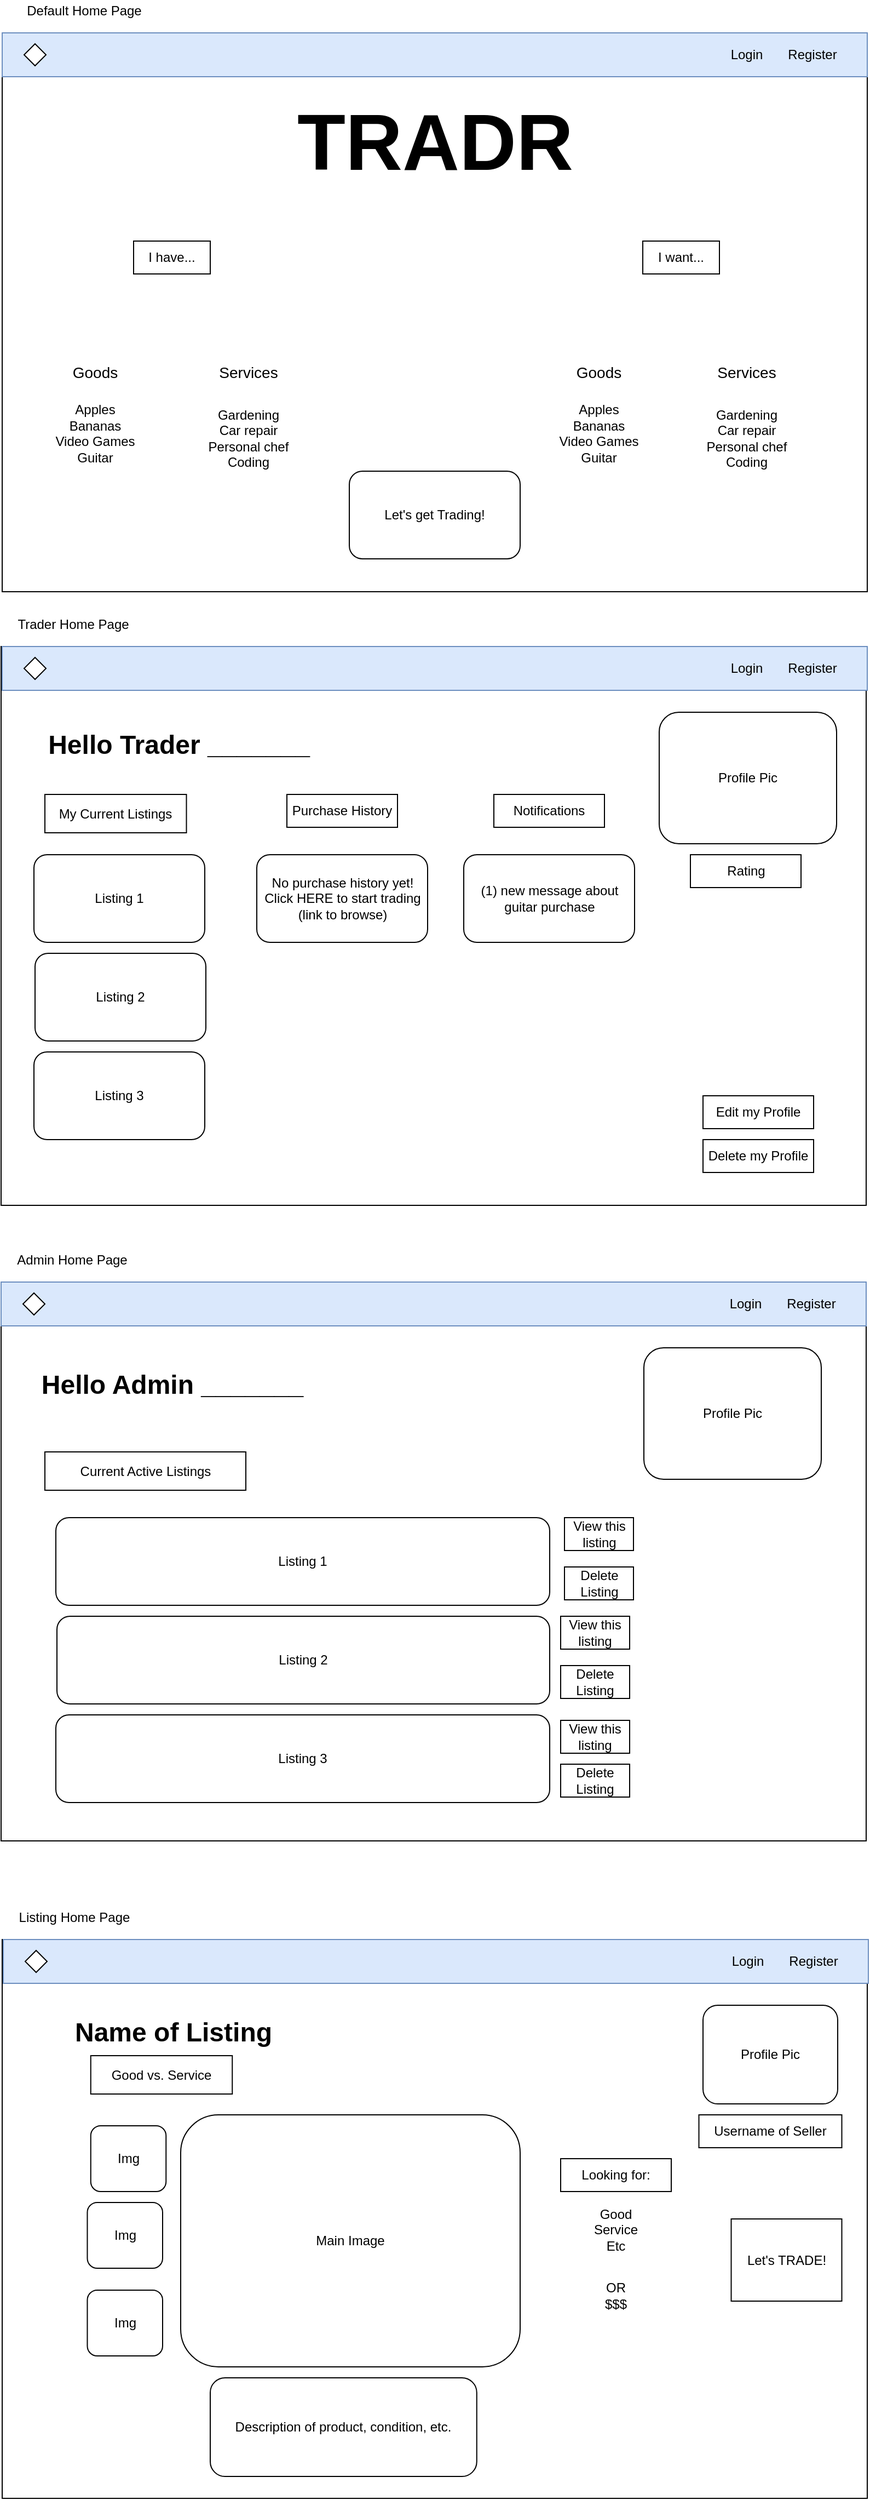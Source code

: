 <mxfile version="13.5.8" type="github">
  <diagram id="883TAdTjEnozO-CosXGU" name="Page-1">
    <mxGraphModel dx="1422" dy="1937" grid="1" gridSize="10" guides="1" tooltips="1" connect="1" arrows="1" fold="1" page="1" pageScale="1" pageWidth="827" pageHeight="1169" math="0" shadow="0">
      <root>
        <mxCell id="0" />
        <mxCell id="1" parent="0" />
        <mxCell id="oTMobL77kvP01hf4ct_w-1" value="" style="rounded=0;whiteSpace=wrap;html=1;" vertex="1" parent="1">
          <mxGeometry x="20" y="-110" width="790" height="510" as="geometry" />
        </mxCell>
        <mxCell id="oTMobL77kvP01hf4ct_w-2" value="&lt;font style=&quot;font-size: 72px&quot;&gt;TRADR&lt;/font&gt;" style="text;strokeColor=none;fillColor=none;html=1;fontSize=24;fontStyle=1;verticalAlign=middle;align=center;" vertex="1" parent="1">
          <mxGeometry x="260" y="-70" width="310" height="120" as="geometry" />
        </mxCell>
        <mxCell id="oTMobL77kvP01hf4ct_w-4" value="" style="rounded=0;whiteSpace=wrap;html=1;fillColor=#dae8fc;strokeColor=#6c8ebf;" vertex="1" parent="1">
          <mxGeometry x="20" y="-110" width="790" height="40" as="geometry" />
        </mxCell>
        <mxCell id="oTMobL77kvP01hf4ct_w-6" value="Register" style="text;html=1;strokeColor=none;fillColor=none;align=center;verticalAlign=middle;whiteSpace=wrap;rounded=0;" vertex="1" parent="1">
          <mxGeometry x="740" y="-100" width="40" height="20" as="geometry" />
        </mxCell>
        <mxCell id="oTMobL77kvP01hf4ct_w-8" value="Login" style="text;html=1;strokeColor=none;fillColor=none;align=center;verticalAlign=middle;whiteSpace=wrap;rounded=0;" vertex="1" parent="1">
          <mxGeometry x="680" y="-100" width="40" height="20" as="geometry" />
        </mxCell>
        <mxCell id="oTMobL77kvP01hf4ct_w-10" value="" style="rhombus;whiteSpace=wrap;html=1;" vertex="1" parent="1">
          <mxGeometry x="40" y="-100" width="20" height="20" as="geometry" />
        </mxCell>
        <mxCell id="oTMobL77kvP01hf4ct_w-11" value="Let&#39;s get Trading!" style="rounded=1;whiteSpace=wrap;html=1;" vertex="1" parent="1">
          <mxGeometry x="337" y="290" width="156" height="80" as="geometry" />
        </mxCell>
        <mxCell id="oTMobL77kvP01hf4ct_w-12" value="I have..." style="rounded=0;whiteSpace=wrap;html=1;" vertex="1" parent="1">
          <mxGeometry x="140" y="80" width="70" height="30" as="geometry" />
        </mxCell>
        <mxCell id="oTMobL77kvP01hf4ct_w-13" value="I want..." style="rounded=0;whiteSpace=wrap;html=1;" vertex="1" parent="1">
          <mxGeometry x="605" y="80" width="70" height="30" as="geometry" />
        </mxCell>
        <mxCell id="oTMobL77kvP01hf4ct_w-15" value="&lt;font style=&quot;font-size: 14px&quot;&gt;Goods&lt;/font&gt;" style="text;html=1;strokeColor=none;fillColor=none;align=center;verticalAlign=middle;whiteSpace=wrap;rounded=0;" vertex="1" parent="1">
          <mxGeometry x="80" y="190" width="50" height="20" as="geometry" />
        </mxCell>
        <mxCell id="oTMobL77kvP01hf4ct_w-16" value="&lt;font style=&quot;font-size: 14px&quot;&gt;Goods&lt;/font&gt;" style="text;html=1;strokeColor=none;fillColor=none;align=center;verticalAlign=middle;whiteSpace=wrap;rounded=0;" vertex="1" parent="1">
          <mxGeometry x="540" y="190" width="50" height="20" as="geometry" />
        </mxCell>
        <mxCell id="oTMobL77kvP01hf4ct_w-17" value="&lt;font style=&quot;font-size: 14px&quot;&gt;Services&lt;/font&gt;" style="text;html=1;strokeColor=none;fillColor=none;align=center;verticalAlign=middle;whiteSpace=wrap;rounded=0;" vertex="1" parent="1">
          <mxGeometry x="220" y="190" width="50" height="20" as="geometry" />
        </mxCell>
        <mxCell id="oTMobL77kvP01hf4ct_w-18" value="&lt;font style=&quot;font-size: 14px&quot;&gt;Services&lt;/font&gt;" style="text;html=1;strokeColor=none;fillColor=none;align=center;verticalAlign=middle;whiteSpace=wrap;rounded=0;" vertex="1" parent="1">
          <mxGeometry x="675" y="190" width="50" height="20" as="geometry" />
        </mxCell>
        <mxCell id="oTMobL77kvP01hf4ct_w-19" value="&lt;div&gt;Apples&lt;/div&gt;&lt;div&gt;Bananas&lt;/div&gt;&lt;div&gt;Video Games&lt;/div&gt;&lt;div&gt;Guitar&lt;/div&gt;&lt;div&gt;&lt;br&gt;&lt;/div&gt;&lt;div&gt;&lt;br&gt;&lt;/div&gt;" style="text;html=1;strokeColor=none;fillColor=none;align=center;verticalAlign=middle;whiteSpace=wrap;rounded=0;" vertex="1" parent="1">
          <mxGeometry x="50" y="220" width="110" height="100" as="geometry" />
        </mxCell>
        <mxCell id="oTMobL77kvP01hf4ct_w-20" value="&lt;div&gt;Apples&lt;/div&gt;&lt;div&gt;Bananas&lt;/div&gt;&lt;div&gt;Video Games&lt;/div&gt;&lt;div&gt;Guitar&lt;/div&gt;&lt;div&gt;&lt;br&gt;&lt;/div&gt;&lt;div&gt;&lt;br&gt;&lt;/div&gt;" style="text;html=1;strokeColor=none;fillColor=none;align=center;verticalAlign=middle;whiteSpace=wrap;rounded=0;" vertex="1" parent="1">
          <mxGeometry x="510" y="220" width="110" height="100" as="geometry" />
        </mxCell>
        <mxCell id="oTMobL77kvP01hf4ct_w-21" value="&lt;div&gt;Gardening&lt;/div&gt;&lt;div&gt;Car repair&lt;/div&gt;&lt;div&gt;Personal chef&lt;/div&gt;&lt;div&gt;Coding&lt;br&gt;&lt;/div&gt;" style="text;html=1;strokeColor=none;fillColor=none;align=center;verticalAlign=middle;whiteSpace=wrap;rounded=0;" vertex="1" parent="1">
          <mxGeometry x="190" y="210" width="110" height="100" as="geometry" />
        </mxCell>
        <mxCell id="oTMobL77kvP01hf4ct_w-22" value="&lt;div&gt;Gardening&lt;/div&gt;&lt;div&gt;Car repair&lt;/div&gt;&lt;div&gt;Personal chef&lt;/div&gt;&lt;div&gt;Coding&lt;br&gt;&lt;/div&gt;" style="text;html=1;strokeColor=none;fillColor=none;align=center;verticalAlign=middle;whiteSpace=wrap;rounded=0;" vertex="1" parent="1">
          <mxGeometry x="645" y="210" width="110" height="100" as="geometry" />
        </mxCell>
        <mxCell id="oTMobL77kvP01hf4ct_w-24" value="" style="rounded=0;whiteSpace=wrap;html=1;" vertex="1" parent="1">
          <mxGeometry x="19" y="450" width="790" height="510" as="geometry" />
        </mxCell>
        <mxCell id="oTMobL77kvP01hf4ct_w-25" value="Hello Trader _______" style="text;strokeColor=none;fillColor=none;html=1;fontSize=24;fontStyle=1;verticalAlign=middle;align=center;" vertex="1" parent="1">
          <mxGeometry x="26" y="495" width="310" height="90" as="geometry" />
        </mxCell>
        <mxCell id="oTMobL77kvP01hf4ct_w-26" value="" style="rounded=0;whiteSpace=wrap;html=1;fillColor=#dae8fc;strokeColor=#6c8ebf;" vertex="1" parent="1">
          <mxGeometry x="20" y="450" width="790" height="40" as="geometry" />
        </mxCell>
        <mxCell id="oTMobL77kvP01hf4ct_w-27" value="Register" style="text;html=1;strokeColor=none;fillColor=none;align=center;verticalAlign=middle;whiteSpace=wrap;rounded=0;" vertex="1" parent="1">
          <mxGeometry x="740" y="460" width="40" height="20" as="geometry" />
        </mxCell>
        <mxCell id="oTMobL77kvP01hf4ct_w-28" value="Login" style="text;html=1;strokeColor=none;fillColor=none;align=center;verticalAlign=middle;whiteSpace=wrap;rounded=0;" vertex="1" parent="1">
          <mxGeometry x="680" y="460" width="40" height="20" as="geometry" />
        </mxCell>
        <mxCell id="oTMobL77kvP01hf4ct_w-29" value="" style="rhombus;whiteSpace=wrap;html=1;" vertex="1" parent="1">
          <mxGeometry x="40" y="460" width="20" height="20" as="geometry" />
        </mxCell>
        <mxCell id="oTMobL77kvP01hf4ct_w-30" value="Profile Pic" style="rounded=1;whiteSpace=wrap;html=1;" vertex="1" parent="1">
          <mxGeometry x="620" y="510" width="162" height="120" as="geometry" />
        </mxCell>
        <mxCell id="oTMobL77kvP01hf4ct_w-31" value="Purchase History" style="rounded=0;whiteSpace=wrap;html=1;" vertex="1" parent="1">
          <mxGeometry x="280" y="585" width="101" height="30" as="geometry" />
        </mxCell>
        <mxCell id="oTMobL77kvP01hf4ct_w-32" value="My Current Listings" style="rounded=0;whiteSpace=wrap;html=1;" vertex="1" parent="1">
          <mxGeometry x="59" y="585" width="129.25" height="35" as="geometry" />
        </mxCell>
        <mxCell id="oTMobL77kvP01hf4ct_w-41" value="Default Home Page" style="text;html=1;strokeColor=none;fillColor=none;align=center;verticalAlign=middle;whiteSpace=wrap;rounded=0;" vertex="1" parent="1">
          <mxGeometry x="30" y="-140" width="130" height="20" as="geometry" />
        </mxCell>
        <mxCell id="oTMobL77kvP01hf4ct_w-42" value="Trader Home Page" style="text;html=1;strokeColor=none;fillColor=none;align=center;verticalAlign=middle;whiteSpace=wrap;rounded=0;" vertex="1" parent="1">
          <mxGeometry x="30" y="420" width="110" height="20" as="geometry" />
        </mxCell>
        <mxCell id="oTMobL77kvP01hf4ct_w-43" value="" style="rounded=0;whiteSpace=wrap;html=1;" vertex="1" parent="1">
          <mxGeometry x="19" y="1030" width="790" height="510" as="geometry" />
        </mxCell>
        <mxCell id="oTMobL77kvP01hf4ct_w-45" value="" style="rounded=0;whiteSpace=wrap;html=1;fillColor=#dae8fc;strokeColor=#6c8ebf;" vertex="1" parent="1">
          <mxGeometry x="19" y="1030" width="790" height="40" as="geometry" />
        </mxCell>
        <mxCell id="oTMobL77kvP01hf4ct_w-46" value="Register" style="text;html=1;strokeColor=none;fillColor=none;align=center;verticalAlign=middle;whiteSpace=wrap;rounded=0;" vertex="1" parent="1">
          <mxGeometry x="739" y="1040" width="40" height="20" as="geometry" />
        </mxCell>
        <mxCell id="oTMobL77kvP01hf4ct_w-47" value="Login" style="text;html=1;strokeColor=none;fillColor=none;align=center;verticalAlign=middle;whiteSpace=wrap;rounded=0;" vertex="1" parent="1">
          <mxGeometry x="679" y="1040" width="40" height="20" as="geometry" />
        </mxCell>
        <mxCell id="oTMobL77kvP01hf4ct_w-48" value="" style="rhombus;whiteSpace=wrap;html=1;" vertex="1" parent="1">
          <mxGeometry x="39" y="1040" width="20" height="20" as="geometry" />
        </mxCell>
        <mxCell id="oTMobL77kvP01hf4ct_w-60" value="Admin Home Page" style="text;html=1;strokeColor=none;fillColor=none;align=center;verticalAlign=middle;whiteSpace=wrap;rounded=0;" vertex="1" parent="1">
          <mxGeometry x="29" y="1000" width="110" height="20" as="geometry" />
        </mxCell>
        <mxCell id="oTMobL77kvP01hf4ct_w-61" value="Listing 1" style="rounded=1;whiteSpace=wrap;html=1;" vertex="1" parent="1">
          <mxGeometry x="49" y="640" width="156" height="80" as="geometry" />
        </mxCell>
        <mxCell id="oTMobL77kvP01hf4ct_w-62" value="Listing 2" style="rounded=1;whiteSpace=wrap;html=1;" vertex="1" parent="1">
          <mxGeometry x="50" y="730" width="156" height="80" as="geometry" />
        </mxCell>
        <mxCell id="oTMobL77kvP01hf4ct_w-63" value="Listing 3" style="rounded=1;whiteSpace=wrap;html=1;" vertex="1" parent="1">
          <mxGeometry x="49" y="820" width="156" height="80" as="geometry" />
        </mxCell>
        <mxCell id="oTMobL77kvP01hf4ct_w-64" value="&lt;div&gt;No purchase history yet!&lt;/div&gt;&lt;div&gt;Click HERE to start trading (link to browse)&lt;br&gt;&lt;/div&gt;" style="rounded=1;whiteSpace=wrap;html=1;" vertex="1" parent="1">
          <mxGeometry x="252.5" y="640" width="156" height="80" as="geometry" />
        </mxCell>
        <mxCell id="oTMobL77kvP01hf4ct_w-65" value="Rating" style="rounded=0;whiteSpace=wrap;html=1;" vertex="1" parent="1">
          <mxGeometry x="648.5" y="640" width="101" height="30" as="geometry" />
        </mxCell>
        <mxCell id="oTMobL77kvP01hf4ct_w-66" value="Edit my Profile" style="rounded=0;whiteSpace=wrap;html=1;" vertex="1" parent="1">
          <mxGeometry x="660" y="860" width="101" height="30" as="geometry" />
        </mxCell>
        <mxCell id="oTMobL77kvP01hf4ct_w-67" value="Delete my Profile" style="rounded=0;whiteSpace=wrap;html=1;" vertex="1" parent="1">
          <mxGeometry x="660" y="900" width="101" height="30" as="geometry" />
        </mxCell>
        <mxCell id="oTMobL77kvP01hf4ct_w-68" value="Notifications" style="rounded=0;whiteSpace=wrap;html=1;" vertex="1" parent="1">
          <mxGeometry x="469" y="585" width="101" height="30" as="geometry" />
        </mxCell>
        <mxCell id="oTMobL77kvP01hf4ct_w-69" value="(1) new message about guitar purchase" style="rounded=1;whiteSpace=wrap;html=1;" vertex="1" parent="1">
          <mxGeometry x="441.5" y="640" width="156" height="80" as="geometry" />
        </mxCell>
        <mxCell id="oTMobL77kvP01hf4ct_w-70" value="Hello Admin _______" style="text;strokeColor=none;fillColor=none;html=1;fontSize=24;fontStyle=1;verticalAlign=middle;align=center;" vertex="1" parent="1">
          <mxGeometry x="20" y="1079" width="310" height="90" as="geometry" />
        </mxCell>
        <mxCell id="oTMobL77kvP01hf4ct_w-84" value="Profile Pic" style="rounded=1;whiteSpace=wrap;html=1;" vertex="1" parent="1">
          <mxGeometry x="606" y="1090" width="162" height="120" as="geometry" />
        </mxCell>
        <mxCell id="oTMobL77kvP01hf4ct_w-85" value="Current Active Listings" style="rounded=0;whiteSpace=wrap;html=1;" vertex="1" parent="1">
          <mxGeometry x="59" y="1185" width="183.5" height="35" as="geometry" />
        </mxCell>
        <mxCell id="oTMobL77kvP01hf4ct_w-86" value="Listing 1" style="rounded=1;whiteSpace=wrap;html=1;" vertex="1" parent="1">
          <mxGeometry x="69" y="1245" width="451" height="80" as="geometry" />
        </mxCell>
        <mxCell id="oTMobL77kvP01hf4ct_w-87" value="Listing 2" style="rounded=1;whiteSpace=wrap;html=1;" vertex="1" parent="1">
          <mxGeometry x="70" y="1335" width="450" height="80" as="geometry" />
        </mxCell>
        <mxCell id="oTMobL77kvP01hf4ct_w-88" value="Listing 3" style="rounded=1;whiteSpace=wrap;html=1;" vertex="1" parent="1">
          <mxGeometry x="69" y="1425" width="451" height="80" as="geometry" />
        </mxCell>
        <mxCell id="oTMobL77kvP01hf4ct_w-96" value="" style="rounded=0;whiteSpace=wrap;html=1;" vertex="1" parent="1">
          <mxGeometry x="20" y="1630" width="790" height="510" as="geometry" />
        </mxCell>
        <mxCell id="oTMobL77kvP01hf4ct_w-97" value="Name of Listing" style="text;strokeColor=none;fillColor=none;html=1;fontSize=24;fontStyle=1;verticalAlign=middle;align=center;" vertex="1" parent="1">
          <mxGeometry x="21" y="1670" width="310" height="90" as="geometry" />
        </mxCell>
        <mxCell id="oTMobL77kvP01hf4ct_w-98" value="" style="rounded=0;whiteSpace=wrap;html=1;fillColor=#dae8fc;strokeColor=#6c8ebf;" vertex="1" parent="1">
          <mxGeometry x="21" y="1630" width="790" height="40" as="geometry" />
        </mxCell>
        <mxCell id="oTMobL77kvP01hf4ct_w-99" value="Register" style="text;html=1;strokeColor=none;fillColor=none;align=center;verticalAlign=middle;whiteSpace=wrap;rounded=0;" vertex="1" parent="1">
          <mxGeometry x="741" y="1640" width="40" height="20" as="geometry" />
        </mxCell>
        <mxCell id="oTMobL77kvP01hf4ct_w-100" value="Login" style="text;html=1;strokeColor=none;fillColor=none;align=center;verticalAlign=middle;whiteSpace=wrap;rounded=0;" vertex="1" parent="1">
          <mxGeometry x="681" y="1640" width="40" height="20" as="geometry" />
        </mxCell>
        <mxCell id="oTMobL77kvP01hf4ct_w-101" value="" style="rhombus;whiteSpace=wrap;html=1;" vertex="1" parent="1">
          <mxGeometry x="41" y="1640" width="20" height="20" as="geometry" />
        </mxCell>
        <mxCell id="oTMobL77kvP01hf4ct_w-102" value="Profile Pic" style="rounded=1;whiteSpace=wrap;html=1;" vertex="1" parent="1">
          <mxGeometry x="660" y="1690" width="123" height="90" as="geometry" />
        </mxCell>
        <mxCell id="oTMobL77kvP01hf4ct_w-104" value="Good vs. Service" style="rounded=0;whiteSpace=wrap;html=1;" vertex="1" parent="1">
          <mxGeometry x="100.88" y="1736" width="129.25" height="35" as="geometry" />
        </mxCell>
        <mxCell id="oTMobL77kvP01hf4ct_w-105" value="Listing Home Page" style="text;html=1;strokeColor=none;fillColor=none;align=center;verticalAlign=middle;whiteSpace=wrap;rounded=0;" vertex="1" parent="1">
          <mxGeometry x="31" y="1600" width="110" height="20" as="geometry" />
        </mxCell>
        <mxCell id="oTMobL77kvP01hf4ct_w-106" value="Main Image" style="rounded=1;whiteSpace=wrap;html=1;" vertex="1" parent="1">
          <mxGeometry x="183" y="1790" width="310" height="230" as="geometry" />
        </mxCell>
        <mxCell id="oTMobL77kvP01hf4ct_w-107" value="Img" style="rounded=1;whiteSpace=wrap;html=1;" vertex="1" parent="1">
          <mxGeometry x="100.88" y="1800" width="68.75" height="60" as="geometry" />
        </mxCell>
        <mxCell id="oTMobL77kvP01hf4ct_w-110" value="Username of Seller" style="rounded=0;whiteSpace=wrap;html=1;" vertex="1" parent="1">
          <mxGeometry x="656.25" y="1790" width="130.5" height="30" as="geometry" />
        </mxCell>
        <mxCell id="oTMobL77kvP01hf4ct_w-111" value="Looking for:" style="rounded=0;whiteSpace=wrap;html=1;" vertex="1" parent="1">
          <mxGeometry x="530" y="1830" width="101" height="30" as="geometry" />
        </mxCell>
        <mxCell id="oTMobL77kvP01hf4ct_w-112" value="Let&#39;s TRADE!" style="rounded=0;whiteSpace=wrap;html=1;" vertex="1" parent="1">
          <mxGeometry x="685.75" y="1885" width="101" height="75" as="geometry" />
        </mxCell>
        <mxCell id="oTMobL77kvP01hf4ct_w-115" value="Img" style="rounded=1;whiteSpace=wrap;html=1;" vertex="1" parent="1">
          <mxGeometry x="97.75" y="1870" width="68.75" height="60" as="geometry" />
        </mxCell>
        <mxCell id="oTMobL77kvP01hf4ct_w-116" value="Img" style="rounded=1;whiteSpace=wrap;html=1;" vertex="1" parent="1">
          <mxGeometry x="97.75" y="1950" width="68.75" height="60" as="geometry" />
        </mxCell>
        <mxCell id="oTMobL77kvP01hf4ct_w-117" value="Description of product, condition, etc." style="rounded=1;whiteSpace=wrap;html=1;" vertex="1" parent="1">
          <mxGeometry x="210" y="2030" width="243.38" height="90" as="geometry" />
        </mxCell>
        <mxCell id="oTMobL77kvP01hf4ct_w-118" value="&lt;div&gt;Good&lt;/div&gt;&lt;div&gt;Service&lt;/div&gt;&lt;div&gt;Etc&lt;br&gt;&lt;/div&gt;" style="text;html=1;strokeColor=none;fillColor=none;align=center;verticalAlign=middle;whiteSpace=wrap;rounded=0;" vertex="1" parent="1">
          <mxGeometry x="553.5" y="1880" width="52.5" height="30" as="geometry" />
        </mxCell>
        <mxCell id="oTMobL77kvP01hf4ct_w-119" value="OR&lt;br&gt;$$$" style="text;html=1;strokeColor=none;fillColor=none;align=center;verticalAlign=middle;whiteSpace=wrap;rounded=0;" vertex="1" parent="1">
          <mxGeometry x="554.25" y="1940" width="52.5" height="30" as="geometry" />
        </mxCell>
        <mxCell id="oTMobL77kvP01hf4ct_w-120" value="View this listing" style="rounded=0;whiteSpace=wrap;html=1;" vertex="1" parent="1">
          <mxGeometry x="533.5" y="1245" width="63" height="30" as="geometry" />
        </mxCell>
        <mxCell id="oTMobL77kvP01hf4ct_w-121" value="Delete Listing" style="rounded=0;whiteSpace=wrap;html=1;" vertex="1" parent="1">
          <mxGeometry x="533.5" y="1290" width="63" height="30" as="geometry" />
        </mxCell>
        <mxCell id="oTMobL77kvP01hf4ct_w-122" value="View this listing" style="rounded=0;whiteSpace=wrap;html=1;" vertex="1" parent="1">
          <mxGeometry x="530" y="1335" width="63" height="30" as="geometry" />
        </mxCell>
        <mxCell id="oTMobL77kvP01hf4ct_w-123" value="View this listing" style="rounded=0;whiteSpace=wrap;html=1;" vertex="1" parent="1">
          <mxGeometry x="530" y="1430" width="63" height="30" as="geometry" />
        </mxCell>
        <mxCell id="oTMobL77kvP01hf4ct_w-124" value="Delete Listing" style="rounded=0;whiteSpace=wrap;html=1;" vertex="1" parent="1">
          <mxGeometry x="530" y="1380" width="63" height="30" as="geometry" />
        </mxCell>
        <mxCell id="oTMobL77kvP01hf4ct_w-125" value="Delete Listing" style="rounded=0;whiteSpace=wrap;html=1;" vertex="1" parent="1">
          <mxGeometry x="530" y="1470" width="63" height="30" as="geometry" />
        </mxCell>
      </root>
    </mxGraphModel>
  </diagram>
</mxfile>
